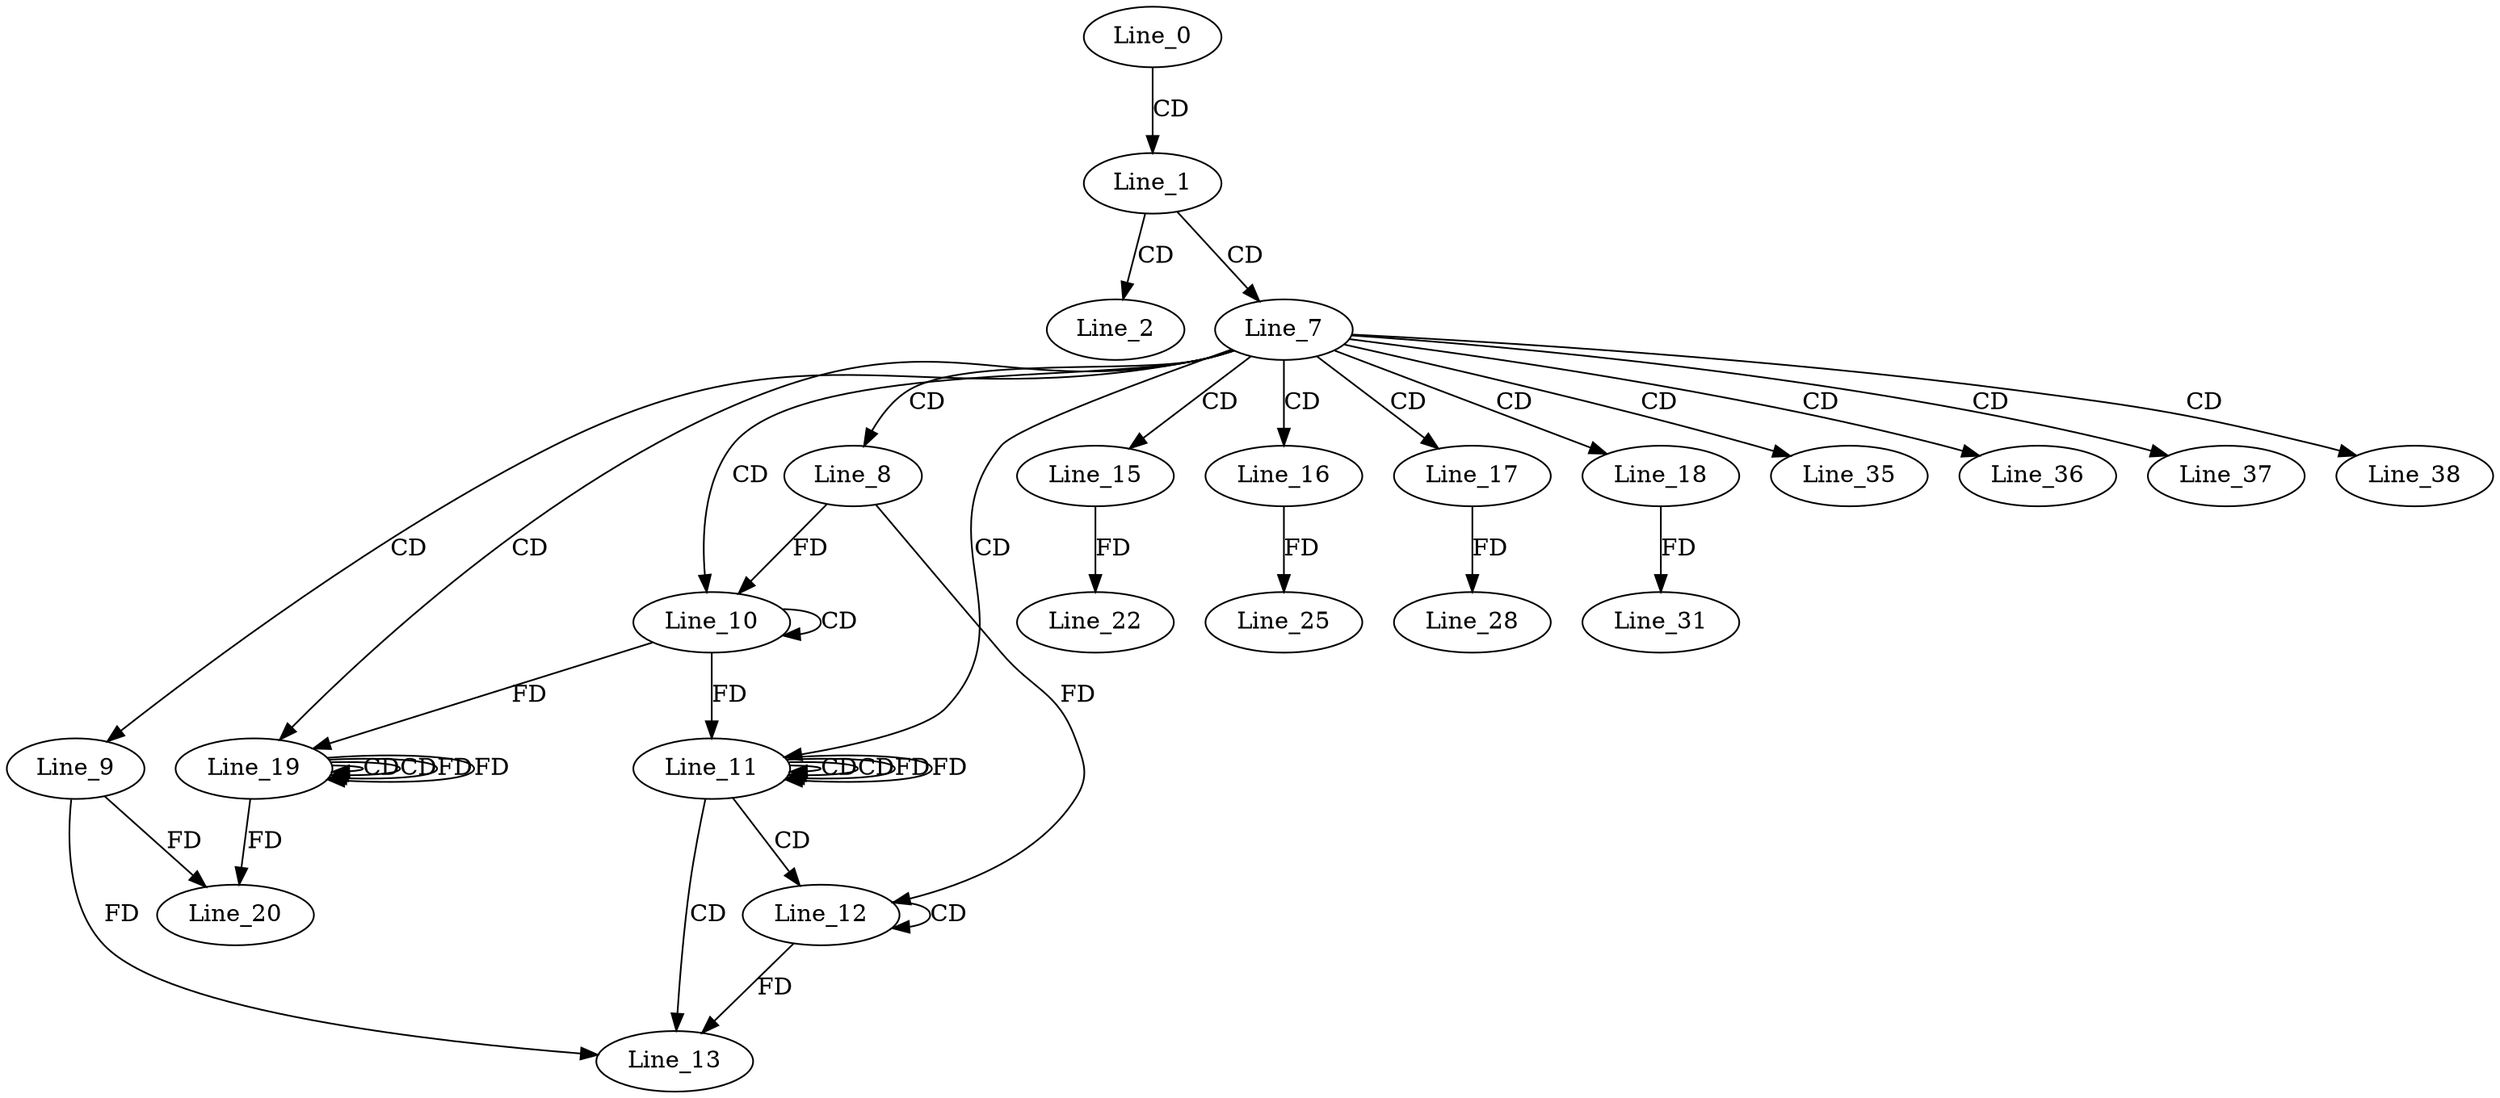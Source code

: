 digraph G {
  Line_0;
  Line_1;
  Line_2;
  Line_7;
  Line_8;
  Line_9;
  Line_10;
  Line_10;
  Line_10;
  Line_11;
  Line_11;
  Line_11;
  Line_12;
  Line_12;
  Line_13;
  Line_15;
  Line_16;
  Line_17;
  Line_18;
  Line_19;
  Line_19;
  Line_19;
  Line_20;
  Line_22;
  Line_25;
  Line_28;
  Line_31;
  Line_35;
  Line_36;
  Line_37;
  Line_38;
  Line_0 -> Line_1 [ label="CD" ];
  Line_1 -> Line_2 [ label="CD" ];
  Line_1 -> Line_7 [ label="CD" ];
  Line_7 -> Line_8 [ label="CD" ];
  Line_7 -> Line_9 [ label="CD" ];
  Line_7 -> Line_10 [ label="CD" ];
  Line_10 -> Line_10 [ label="CD" ];
  Line_8 -> Line_10 [ label="FD" ];
  Line_7 -> Line_11 [ label="CD" ];
  Line_11 -> Line_11 [ label="CD" ];
  Line_10 -> Line_11 [ label="FD" ];
  Line_11 -> Line_11 [ label="CD" ];
  Line_11 -> Line_11 [ label="FD" ];
  Line_11 -> Line_12 [ label="CD" ];
  Line_12 -> Line_12 [ label="CD" ];
  Line_8 -> Line_12 [ label="FD" ];
  Line_11 -> Line_13 [ label="CD" ];
  Line_9 -> Line_13 [ label="FD" ];
  Line_12 -> Line_13 [ label="FD" ];
  Line_7 -> Line_15 [ label="CD" ];
  Line_7 -> Line_16 [ label="CD" ];
  Line_7 -> Line_17 [ label="CD" ];
  Line_7 -> Line_18 [ label="CD" ];
  Line_7 -> Line_19 [ label="CD" ];
  Line_19 -> Line_19 [ label="CD" ];
  Line_10 -> Line_19 [ label="FD" ];
  Line_19 -> Line_19 [ label="CD" ];
  Line_19 -> Line_19 [ label="FD" ];
  Line_9 -> Line_20 [ label="FD" ];
  Line_19 -> Line_20 [ label="FD" ];
  Line_15 -> Line_22 [ label="FD" ];
  Line_16 -> Line_25 [ label="FD" ];
  Line_17 -> Line_28 [ label="FD" ];
  Line_18 -> Line_31 [ label="FD" ];
  Line_7 -> Line_35 [ label="CD" ];
  Line_7 -> Line_36 [ label="CD" ];
  Line_7 -> Line_37 [ label="CD" ];
  Line_7 -> Line_38 [ label="CD" ];
  Line_11 -> Line_11 [ label="FD" ];
  Line_19 -> Line_19 [ label="FD" ];
}
